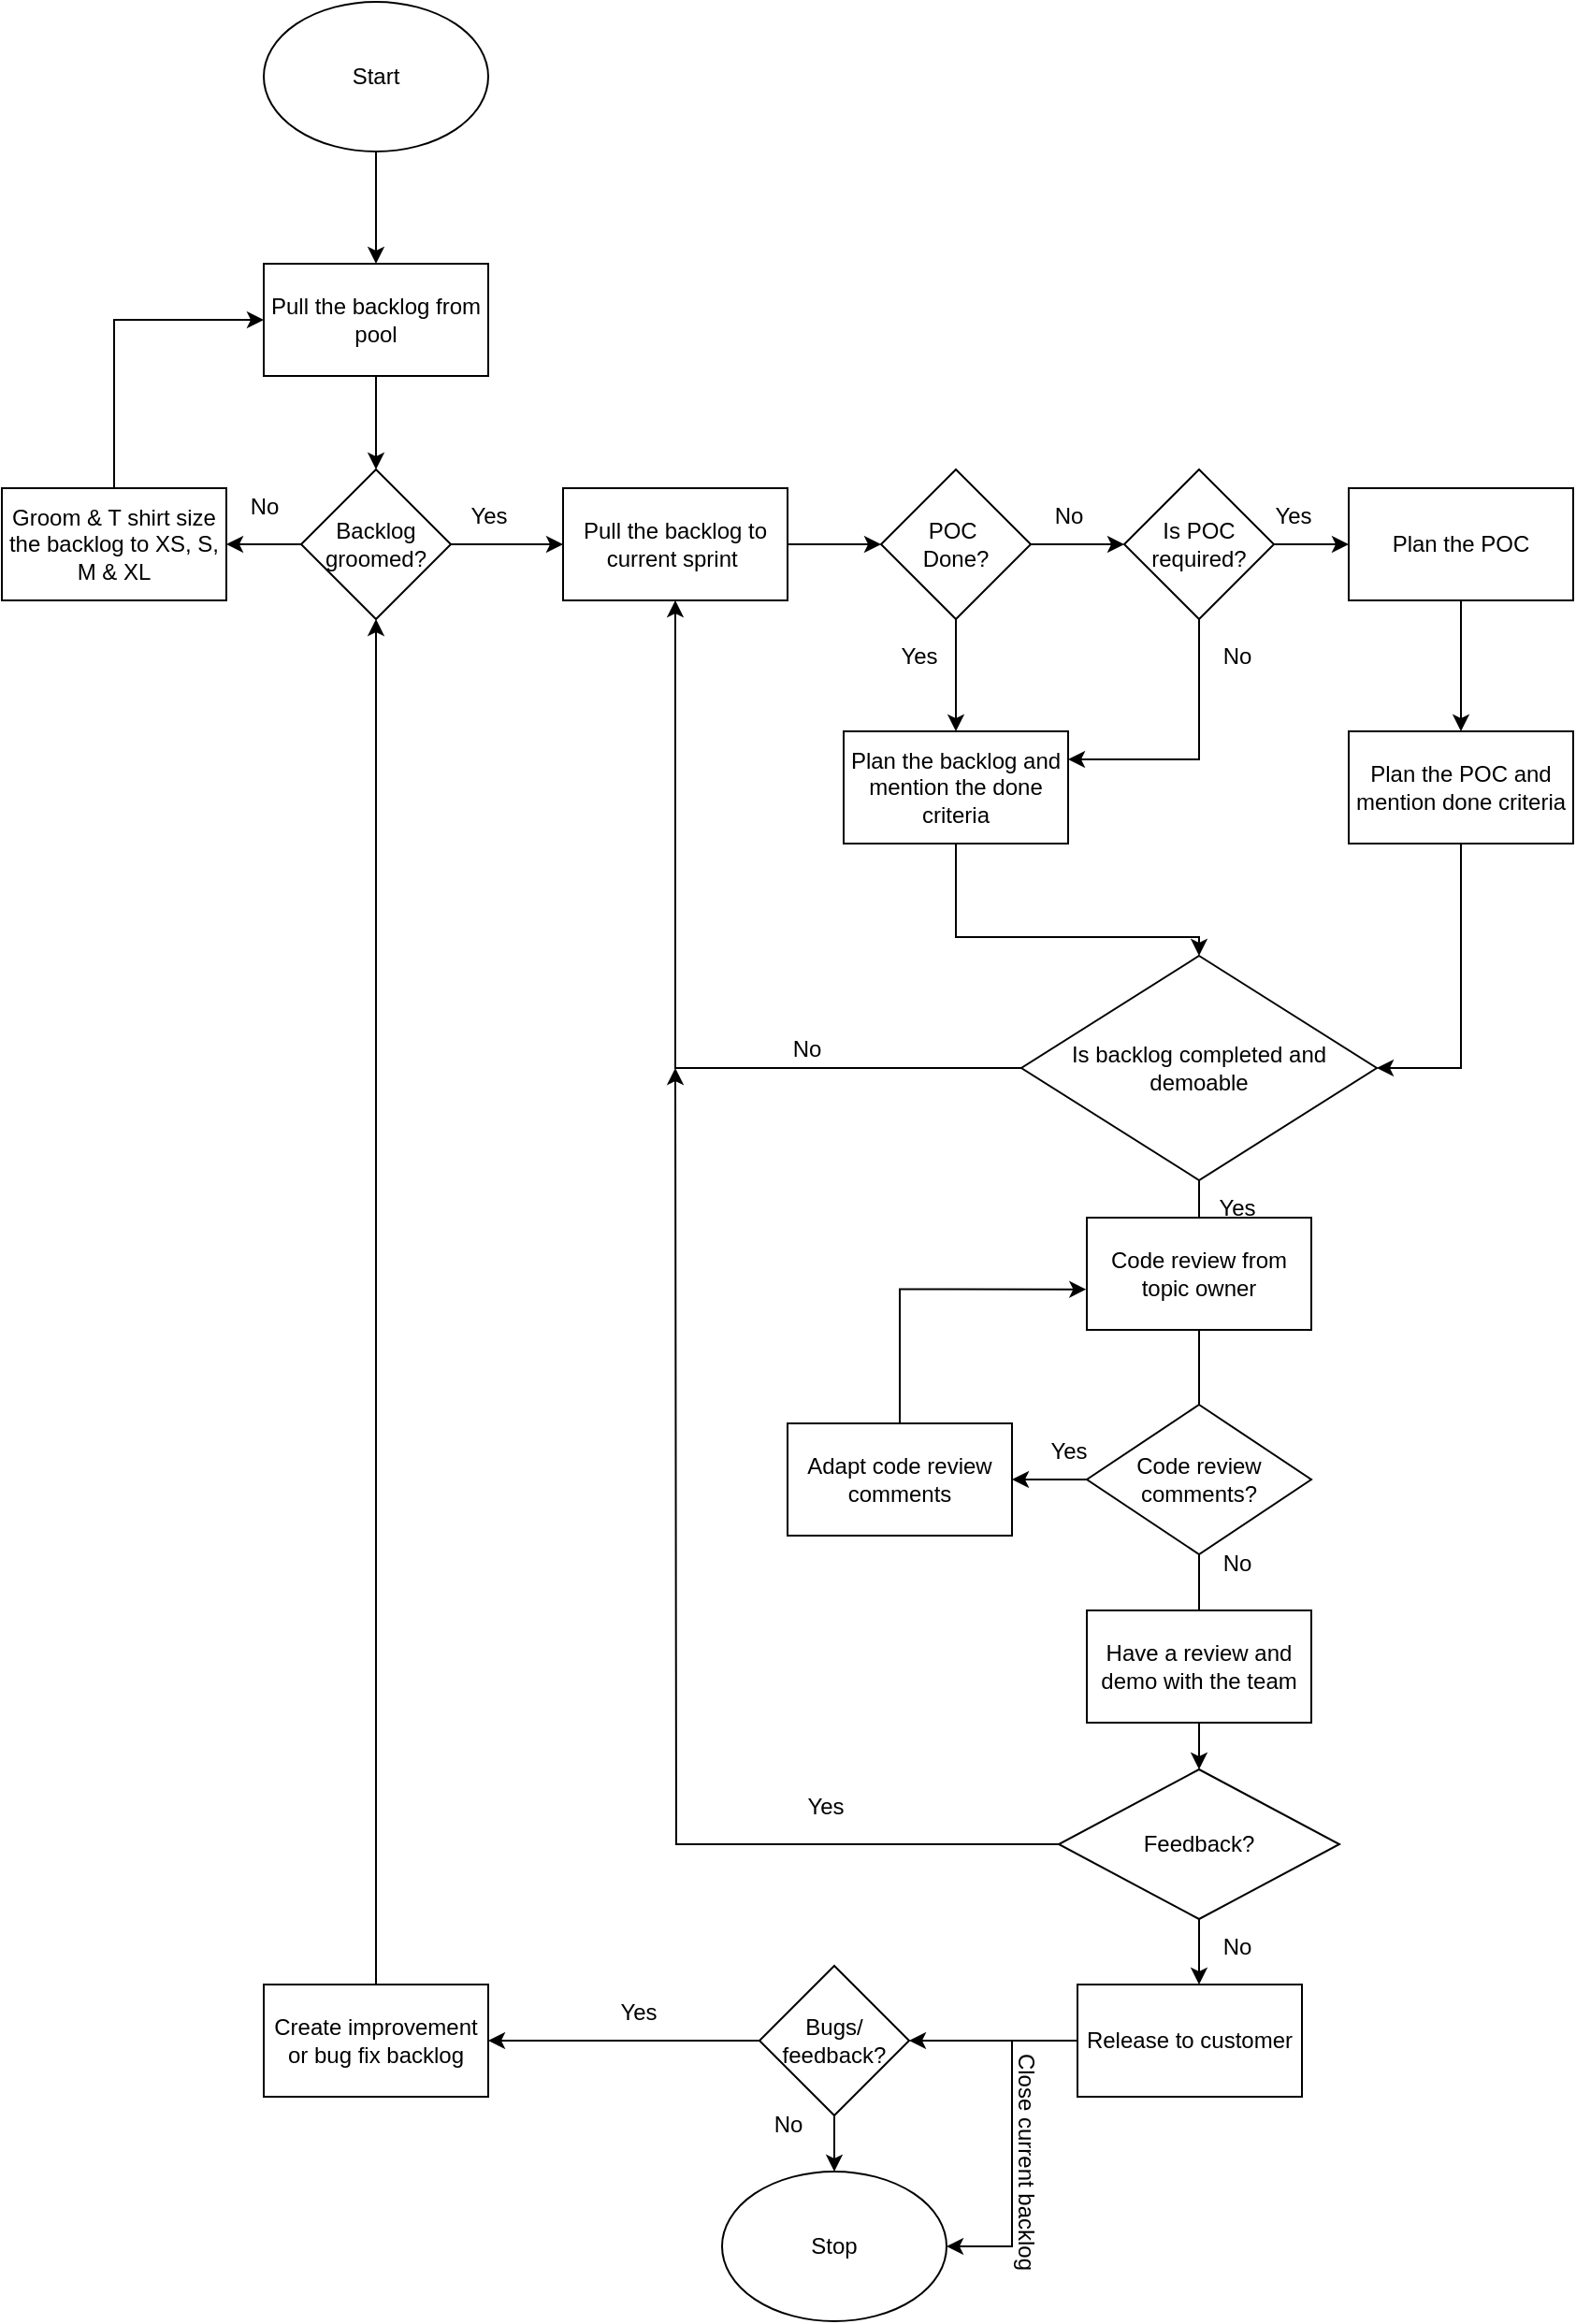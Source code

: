 <mxfile version="20.8.16" type="github"><diagram name="Page-1" id="QNRsuxP7wx9KOUy62qA1"><mxGraphModel dx="662" dy="430" grid="1" gridSize="10" guides="1" tooltips="1" connect="1" arrows="1" fold="1" page="1" pageScale="1" pageWidth="850" pageHeight="1100" math="0" shadow="0"><root><mxCell id="0"/><mxCell id="1" parent="0"/><mxCell id="hgabWDl6akKwP5LuxIkq-3" style="edgeStyle=orthogonalEdgeStyle;rounded=0;orthogonalLoop=1;jettySize=auto;html=1;" edge="1" parent="1" source="hgabWDl6akKwP5LuxIkq-1" target="hgabWDl6akKwP5LuxIkq-2"><mxGeometry relative="1" as="geometry"/></mxCell><mxCell id="hgabWDl6akKwP5LuxIkq-1" value="Start" style="ellipse;whiteSpace=wrap;html=1;" vertex="1" parent="1"><mxGeometry x="140" y="30" width="120" height="80" as="geometry"/></mxCell><mxCell id="hgabWDl6akKwP5LuxIkq-7" style="edgeStyle=orthogonalEdgeStyle;rounded=0;orthogonalLoop=1;jettySize=auto;html=1;" edge="1" parent="1" source="hgabWDl6akKwP5LuxIkq-2" target="hgabWDl6akKwP5LuxIkq-6"><mxGeometry relative="1" as="geometry"/></mxCell><mxCell id="hgabWDl6akKwP5LuxIkq-2" value="Pull the backlog from pool" style="rounded=0;whiteSpace=wrap;html=1;" vertex="1" parent="1"><mxGeometry x="140" y="170" width="120" height="60" as="geometry"/></mxCell><mxCell id="hgabWDl6akKwP5LuxIkq-9" value="" style="edgeStyle=orthogonalEdgeStyle;rounded=0;orthogonalLoop=1;jettySize=auto;html=1;" edge="1" parent="1" source="hgabWDl6akKwP5LuxIkq-6" target="hgabWDl6akKwP5LuxIkq-8"><mxGeometry relative="1" as="geometry"/></mxCell><mxCell id="hgabWDl6akKwP5LuxIkq-12" style="edgeStyle=orthogonalEdgeStyle;rounded=0;orthogonalLoop=1;jettySize=auto;html=1;" edge="1" parent="1" source="hgabWDl6akKwP5LuxIkq-6" target="hgabWDl6akKwP5LuxIkq-10"><mxGeometry relative="1" as="geometry"/></mxCell><mxCell id="hgabWDl6akKwP5LuxIkq-6" value="Backlog groomed?" style="rhombus;whiteSpace=wrap;html=1;" vertex="1" parent="1"><mxGeometry x="160" y="280" width="80" height="80" as="geometry"/></mxCell><mxCell id="hgabWDl6akKwP5LuxIkq-18" value="" style="edgeStyle=orthogonalEdgeStyle;rounded=0;orthogonalLoop=1;jettySize=auto;html=1;" edge="1" parent="1" source="hgabWDl6akKwP5LuxIkq-8" target="hgabWDl6akKwP5LuxIkq-17"><mxGeometry relative="1" as="geometry"/></mxCell><mxCell id="hgabWDl6akKwP5LuxIkq-8" value="Pull the backlog to current sprint&amp;nbsp;" style="whiteSpace=wrap;html=1;" vertex="1" parent="1"><mxGeometry x="300" y="290" width="120" height="60" as="geometry"/></mxCell><mxCell id="hgabWDl6akKwP5LuxIkq-11" style="edgeStyle=orthogonalEdgeStyle;rounded=0;orthogonalLoop=1;jettySize=auto;html=1;entryX=0;entryY=0.5;entryDx=0;entryDy=0;" edge="1" parent="1" source="hgabWDl6akKwP5LuxIkq-10" target="hgabWDl6akKwP5LuxIkq-2"><mxGeometry relative="1" as="geometry"><Array as="points"><mxPoint x="60" y="200"/></Array></mxGeometry></mxCell><mxCell id="hgabWDl6akKwP5LuxIkq-10" value="Groom &amp;amp; T shirt size the backlog to XS, S, M &amp;amp; XL" style="whiteSpace=wrap;html=1;" vertex="1" parent="1"><mxGeometry y="290" width="120" height="60" as="geometry"/></mxCell><mxCell id="hgabWDl6akKwP5LuxIkq-13" value="No" style="text;html=1;align=center;verticalAlign=middle;resizable=0;points=[];autosize=1;strokeColor=none;fillColor=none;" vertex="1" parent="1"><mxGeometry x="120" y="285" width="40" height="30" as="geometry"/></mxCell><mxCell id="hgabWDl6akKwP5LuxIkq-14" value="Yes" style="text;html=1;align=center;verticalAlign=middle;resizable=0;points=[];autosize=1;strokeColor=none;fillColor=none;" vertex="1" parent="1"><mxGeometry x="240" y="290" width="40" height="30" as="geometry"/></mxCell><mxCell id="hgabWDl6akKwP5LuxIkq-21" style="edgeStyle=orthogonalEdgeStyle;rounded=0;orthogonalLoop=1;jettySize=auto;html=1;entryX=0;entryY=0.5;entryDx=0;entryDy=0;" edge="1" parent="1" source="hgabWDl6akKwP5LuxIkq-17" target="hgabWDl6akKwP5LuxIkq-19"><mxGeometry relative="1" as="geometry"/></mxCell><mxCell id="hgabWDl6akKwP5LuxIkq-26" value="" style="edgeStyle=orthogonalEdgeStyle;rounded=0;orthogonalLoop=1;jettySize=auto;html=1;" edge="1" parent="1" source="hgabWDl6akKwP5LuxIkq-17" target="hgabWDl6akKwP5LuxIkq-25"><mxGeometry relative="1" as="geometry"/></mxCell><mxCell id="hgabWDl6akKwP5LuxIkq-17" value="POC&amp;nbsp;&lt;br&gt;Done?" style="rhombus;whiteSpace=wrap;html=1;" vertex="1" parent="1"><mxGeometry x="470" y="280" width="80" height="80" as="geometry"/></mxCell><mxCell id="hgabWDl6akKwP5LuxIkq-22" value="" style="edgeStyle=orthogonalEdgeStyle;rounded=0;orthogonalLoop=1;jettySize=auto;html=1;" edge="1" parent="1" source="hgabWDl6akKwP5LuxIkq-19" target="hgabWDl6akKwP5LuxIkq-20"><mxGeometry relative="1" as="geometry"/></mxCell><mxCell id="hgabWDl6akKwP5LuxIkq-28" style="edgeStyle=orthogonalEdgeStyle;rounded=0;orthogonalLoop=1;jettySize=auto;html=1;entryX=1;entryY=0.25;entryDx=0;entryDy=0;" edge="1" parent="1" source="hgabWDl6akKwP5LuxIkq-19" target="hgabWDl6akKwP5LuxIkq-25"><mxGeometry relative="1" as="geometry"><Array as="points"><mxPoint x="640" y="435"/></Array></mxGeometry></mxCell><mxCell id="hgabWDl6akKwP5LuxIkq-19" value="Is POC required?" style="rhombus;whiteSpace=wrap;html=1;" vertex="1" parent="1"><mxGeometry x="600" y="280" width="80" height="80" as="geometry"/></mxCell><mxCell id="hgabWDl6akKwP5LuxIkq-31" value="" style="edgeStyle=orthogonalEdgeStyle;rounded=0;orthogonalLoop=1;jettySize=auto;html=1;" edge="1" parent="1" source="hgabWDl6akKwP5LuxIkq-20" target="hgabWDl6akKwP5LuxIkq-30"><mxGeometry relative="1" as="geometry"/></mxCell><mxCell id="hgabWDl6akKwP5LuxIkq-20" value="Plan the POC" style="rounded=0;whiteSpace=wrap;html=1;" vertex="1" parent="1"><mxGeometry x="720" y="290" width="120" height="60" as="geometry"/></mxCell><mxCell id="hgabWDl6akKwP5LuxIkq-23" value="No" style="text;html=1;align=center;verticalAlign=middle;resizable=0;points=[];autosize=1;strokeColor=none;fillColor=none;" vertex="1" parent="1"><mxGeometry x="550" y="290" width="40" height="30" as="geometry"/></mxCell><mxCell id="hgabWDl6akKwP5LuxIkq-24" value="Yes" style="text;html=1;align=center;verticalAlign=middle;resizable=0;points=[];autosize=1;strokeColor=none;fillColor=none;" vertex="1" parent="1"><mxGeometry x="670" y="290" width="40" height="30" as="geometry"/></mxCell><mxCell id="hgabWDl6akKwP5LuxIkq-34" style="edgeStyle=orthogonalEdgeStyle;rounded=0;orthogonalLoop=1;jettySize=auto;html=1;" edge="1" parent="1" source="hgabWDl6akKwP5LuxIkq-25" target="hgabWDl6akKwP5LuxIkq-32"><mxGeometry relative="1" as="geometry"><Array as="points"><mxPoint x="510" y="530"/><mxPoint x="640" y="530"/></Array></mxGeometry></mxCell><mxCell id="hgabWDl6akKwP5LuxIkq-25" value="Plan the backlog and mention the done criteria" style="whiteSpace=wrap;html=1;" vertex="1" parent="1"><mxGeometry x="450" y="420" width="120" height="60" as="geometry"/></mxCell><mxCell id="hgabWDl6akKwP5LuxIkq-27" value="Yes" style="text;html=1;align=center;verticalAlign=middle;resizable=0;points=[];autosize=1;strokeColor=none;fillColor=none;" vertex="1" parent="1"><mxGeometry x="470" y="365" width="40" height="30" as="geometry"/></mxCell><mxCell id="hgabWDl6akKwP5LuxIkq-29" value="No" style="text;html=1;align=center;verticalAlign=middle;resizable=0;points=[];autosize=1;strokeColor=none;fillColor=none;" vertex="1" parent="1"><mxGeometry x="640" y="365" width="40" height="30" as="geometry"/></mxCell><mxCell id="hgabWDl6akKwP5LuxIkq-33" style="edgeStyle=orthogonalEdgeStyle;rounded=0;orthogonalLoop=1;jettySize=auto;html=1;entryX=1;entryY=0.5;entryDx=0;entryDy=0;" edge="1" parent="1" source="hgabWDl6akKwP5LuxIkq-30" target="hgabWDl6akKwP5LuxIkq-32"><mxGeometry relative="1" as="geometry"/></mxCell><mxCell id="hgabWDl6akKwP5LuxIkq-30" value="Plan the POC and mention done criteria" style="whiteSpace=wrap;html=1;rounded=0;" vertex="1" parent="1"><mxGeometry x="720" y="420" width="120" height="60" as="geometry"/></mxCell><mxCell id="hgabWDl6akKwP5LuxIkq-35" style="edgeStyle=orthogonalEdgeStyle;rounded=0;orthogonalLoop=1;jettySize=auto;html=1;entryX=0.5;entryY=1;entryDx=0;entryDy=0;" edge="1" parent="1" source="hgabWDl6akKwP5LuxIkq-32" target="hgabWDl6akKwP5LuxIkq-8"><mxGeometry relative="1" as="geometry"><mxPoint x="360" y="440" as="targetPoint"/><Array as="points"><mxPoint x="360" y="600"/></Array></mxGeometry></mxCell><mxCell id="hgabWDl6akKwP5LuxIkq-38" style="edgeStyle=orthogonalEdgeStyle;rounded=0;orthogonalLoop=1;jettySize=auto;html=1;entryX=0.5;entryY=0;entryDx=0;entryDy=0;" edge="1" parent="1" source="hgabWDl6akKwP5LuxIkq-32" target="hgabWDl6akKwP5LuxIkq-37"><mxGeometry relative="1" as="geometry"><Array as="points"><mxPoint x="640" y="900"/></Array></mxGeometry></mxCell><mxCell id="hgabWDl6akKwP5LuxIkq-32" value="Is backlog completed and demoable" style="rhombus;whiteSpace=wrap;html=1;" vertex="1" parent="1"><mxGeometry x="545" y="540" width="190" height="120" as="geometry"/></mxCell><mxCell id="hgabWDl6akKwP5LuxIkq-36" value="No" style="text;html=1;align=center;verticalAlign=middle;resizable=0;points=[];autosize=1;strokeColor=none;fillColor=none;" vertex="1" parent="1"><mxGeometry x="410" y="575" width="40" height="30" as="geometry"/></mxCell><mxCell id="hgabWDl6akKwP5LuxIkq-40" value="" style="edgeStyle=orthogonalEdgeStyle;rounded=0;orthogonalLoop=1;jettySize=auto;html=1;" edge="1" parent="1" source="hgabWDl6akKwP5LuxIkq-37" target="hgabWDl6akKwP5LuxIkq-39"><mxGeometry relative="1" as="geometry"><Array as="points"><mxPoint x="650" y="980"/><mxPoint x="650" y="980"/></Array></mxGeometry></mxCell><mxCell id="hgabWDl6akKwP5LuxIkq-37" value="Have a review and demo with the team" style="whiteSpace=wrap;html=1;" vertex="1" parent="1"><mxGeometry x="580" y="890" width="120" height="60" as="geometry"/></mxCell><mxCell id="hgabWDl6akKwP5LuxIkq-41" style="edgeStyle=orthogonalEdgeStyle;rounded=0;orthogonalLoop=1;jettySize=auto;html=1;" edge="1" parent="1" source="hgabWDl6akKwP5LuxIkq-39"><mxGeometry relative="1" as="geometry"><mxPoint x="360" y="600" as="targetPoint"/></mxGeometry></mxCell><mxCell id="hgabWDl6akKwP5LuxIkq-62" value="" style="edgeStyle=orthogonalEdgeStyle;rounded=0;orthogonalLoop=1;jettySize=auto;html=1;" edge="1" parent="1" source="hgabWDl6akKwP5LuxIkq-39" target="hgabWDl6akKwP5LuxIkq-47"><mxGeometry relative="1" as="geometry"><Array as="points"><mxPoint x="640" y="1090"/><mxPoint x="640" y="1090"/></Array></mxGeometry></mxCell><mxCell id="hgabWDl6akKwP5LuxIkq-39" value="Feedback?" style="rhombus;whiteSpace=wrap;html=1;" vertex="1" parent="1"><mxGeometry x="565" y="975" width="150" height="80" as="geometry"/></mxCell><mxCell id="hgabWDl6akKwP5LuxIkq-42" value="Yes" style="text;html=1;align=center;verticalAlign=middle;resizable=0;points=[];autosize=1;strokeColor=none;fillColor=none;" vertex="1" parent="1"><mxGeometry x="420" y="980" width="40" height="30" as="geometry"/></mxCell><mxCell id="hgabWDl6akKwP5LuxIkq-43" value="Yes" style="text;html=1;align=center;verticalAlign=middle;resizable=0;points=[];autosize=1;strokeColor=none;fillColor=none;" vertex="1" parent="1"><mxGeometry x="640" y="660" width="40" height="30" as="geometry"/></mxCell><mxCell id="hgabWDl6akKwP5LuxIkq-49" value="" style="edgeStyle=orthogonalEdgeStyle;rounded=0;orthogonalLoop=1;jettySize=auto;html=1;" edge="1" parent="1" source="hgabWDl6akKwP5LuxIkq-47" target="hgabWDl6akKwP5LuxIkq-48"><mxGeometry relative="1" as="geometry"><Array as="points"><mxPoint x="560" y="1120"/><mxPoint x="560" y="1120"/></Array></mxGeometry></mxCell><mxCell id="hgabWDl6akKwP5LuxIkq-72" style="edgeStyle=orthogonalEdgeStyle;rounded=0;orthogonalLoop=1;jettySize=auto;html=1;entryX=1;entryY=0.5;entryDx=0;entryDy=0;" edge="1" parent="1" source="hgabWDl6akKwP5LuxIkq-47" target="hgabWDl6akKwP5LuxIkq-55"><mxGeometry relative="1" as="geometry"/></mxCell><mxCell id="hgabWDl6akKwP5LuxIkq-47" value="Release to customer" style="rounded=0;whiteSpace=wrap;html=1;" vertex="1" parent="1"><mxGeometry x="575" y="1090" width="120" height="60" as="geometry"/></mxCell><mxCell id="hgabWDl6akKwP5LuxIkq-52" style="edgeStyle=orthogonalEdgeStyle;rounded=0;orthogonalLoop=1;jettySize=auto;html=1;" edge="1" parent="1" source="hgabWDl6akKwP5LuxIkq-48" target="hgabWDl6akKwP5LuxIkq-53"><mxGeometry relative="1" as="geometry"><mxPoint x="380" y="985" as="targetPoint"/></mxGeometry></mxCell><mxCell id="hgabWDl6akKwP5LuxIkq-56" value="" style="edgeStyle=orthogonalEdgeStyle;rounded=0;orthogonalLoop=1;jettySize=auto;html=1;" edge="1" parent="1" source="hgabWDl6akKwP5LuxIkq-48" target="hgabWDl6akKwP5LuxIkq-55"><mxGeometry relative="1" as="geometry"/></mxCell><mxCell id="hgabWDl6akKwP5LuxIkq-48" value="Bugs/&lt;br&gt;feedback?" style="rhombus;whiteSpace=wrap;html=1;rounded=0;" vertex="1" parent="1"><mxGeometry x="405" y="1080" width="80" height="80" as="geometry"/></mxCell><mxCell id="hgabWDl6akKwP5LuxIkq-51" value="Yes" style="text;html=1;align=center;verticalAlign=middle;resizable=0;points=[];autosize=1;strokeColor=none;fillColor=none;" vertex="1" parent="1"><mxGeometry x="320" y="1090" width="40" height="30" as="geometry"/></mxCell><mxCell id="hgabWDl6akKwP5LuxIkq-54" style="edgeStyle=orthogonalEdgeStyle;rounded=0;orthogonalLoop=1;jettySize=auto;html=1;entryX=0.5;entryY=1;entryDx=0;entryDy=0;" edge="1" parent="1" source="hgabWDl6akKwP5LuxIkq-53" target="hgabWDl6akKwP5LuxIkq-6"><mxGeometry relative="1" as="geometry"><mxPoint x="190" y="600" as="targetPoint"/><Array as="points"><mxPoint x="200" y="1000"/></Array></mxGeometry></mxCell><mxCell id="hgabWDl6akKwP5LuxIkq-53" value="Create improvement or bug fix backlog" style="rounded=0;whiteSpace=wrap;html=1;" vertex="1" parent="1"><mxGeometry x="140" y="1090" width="120" height="60" as="geometry"/></mxCell><mxCell id="hgabWDl6akKwP5LuxIkq-55" value="Stop" style="ellipse;whiteSpace=wrap;html=1;" vertex="1" parent="1"><mxGeometry x="385" y="1190" width="120" height="80" as="geometry"/></mxCell><mxCell id="hgabWDl6akKwP5LuxIkq-57" value="No" style="text;html=1;align=center;verticalAlign=middle;resizable=0;points=[];autosize=1;strokeColor=none;fillColor=none;" vertex="1" parent="1"><mxGeometry x="400" y="1150" width="40" height="30" as="geometry"/></mxCell><mxCell id="hgabWDl6akKwP5LuxIkq-63" value="No" style="text;html=1;align=center;verticalAlign=middle;resizable=0;points=[];autosize=1;strokeColor=none;fillColor=none;" vertex="1" parent="1"><mxGeometry x="640" y="1055" width="40" height="30" as="geometry"/></mxCell><mxCell id="hgabWDl6akKwP5LuxIkq-64" value="Code review from topic owner" style="rounded=0;whiteSpace=wrap;html=1;" vertex="1" parent="1"><mxGeometry x="580" y="680" width="120" height="60" as="geometry"/></mxCell><mxCell id="hgabWDl6akKwP5LuxIkq-68" value="" style="edgeStyle=orthogonalEdgeStyle;rounded=0;orthogonalLoop=1;jettySize=auto;html=1;" edge="1" parent="1" source="hgabWDl6akKwP5LuxIkq-65" target="hgabWDl6akKwP5LuxIkq-67"><mxGeometry relative="1" as="geometry"/></mxCell><mxCell id="hgabWDl6akKwP5LuxIkq-65" value="Code review comments?" style="rhombus;whiteSpace=wrap;html=1;" vertex="1" parent="1"><mxGeometry x="580" y="780" width="120" height="80" as="geometry"/></mxCell><mxCell id="hgabWDl6akKwP5LuxIkq-66" value="No" style="text;html=1;align=center;verticalAlign=middle;resizable=0;points=[];autosize=1;strokeColor=none;fillColor=none;" vertex="1" parent="1"><mxGeometry x="640" y="850" width="40" height="30" as="geometry"/></mxCell><mxCell id="hgabWDl6akKwP5LuxIkq-70" style="edgeStyle=orthogonalEdgeStyle;rounded=0;orthogonalLoop=1;jettySize=auto;html=1;entryX=-0.003;entryY=0.639;entryDx=0;entryDy=0;entryPerimeter=0;" edge="1" parent="1" source="hgabWDl6akKwP5LuxIkq-67" target="hgabWDl6akKwP5LuxIkq-64"><mxGeometry relative="1" as="geometry"><Array as="points"><mxPoint x="480" y="718"/></Array></mxGeometry></mxCell><mxCell id="hgabWDl6akKwP5LuxIkq-67" value="Adapt code review comments" style="whiteSpace=wrap;html=1;" vertex="1" parent="1"><mxGeometry x="420" y="790" width="120" height="60" as="geometry"/></mxCell><mxCell id="hgabWDl6akKwP5LuxIkq-69" value="Yes" style="text;html=1;align=center;verticalAlign=middle;resizable=0;points=[];autosize=1;strokeColor=none;fillColor=none;" vertex="1" parent="1"><mxGeometry x="550" y="790" width="40" height="30" as="geometry"/></mxCell><mxCell id="hgabWDl6akKwP5LuxIkq-73" value="Close current backlog" style="text;html=1;strokeColor=none;fillColor=none;align=center;verticalAlign=middle;whiteSpace=wrap;rounded=0;rotation=90;" vertex="1" parent="1"><mxGeometry x="485" y="1170" width="125" height="30" as="geometry"/></mxCell></root></mxGraphModel></diagram></mxfile>
